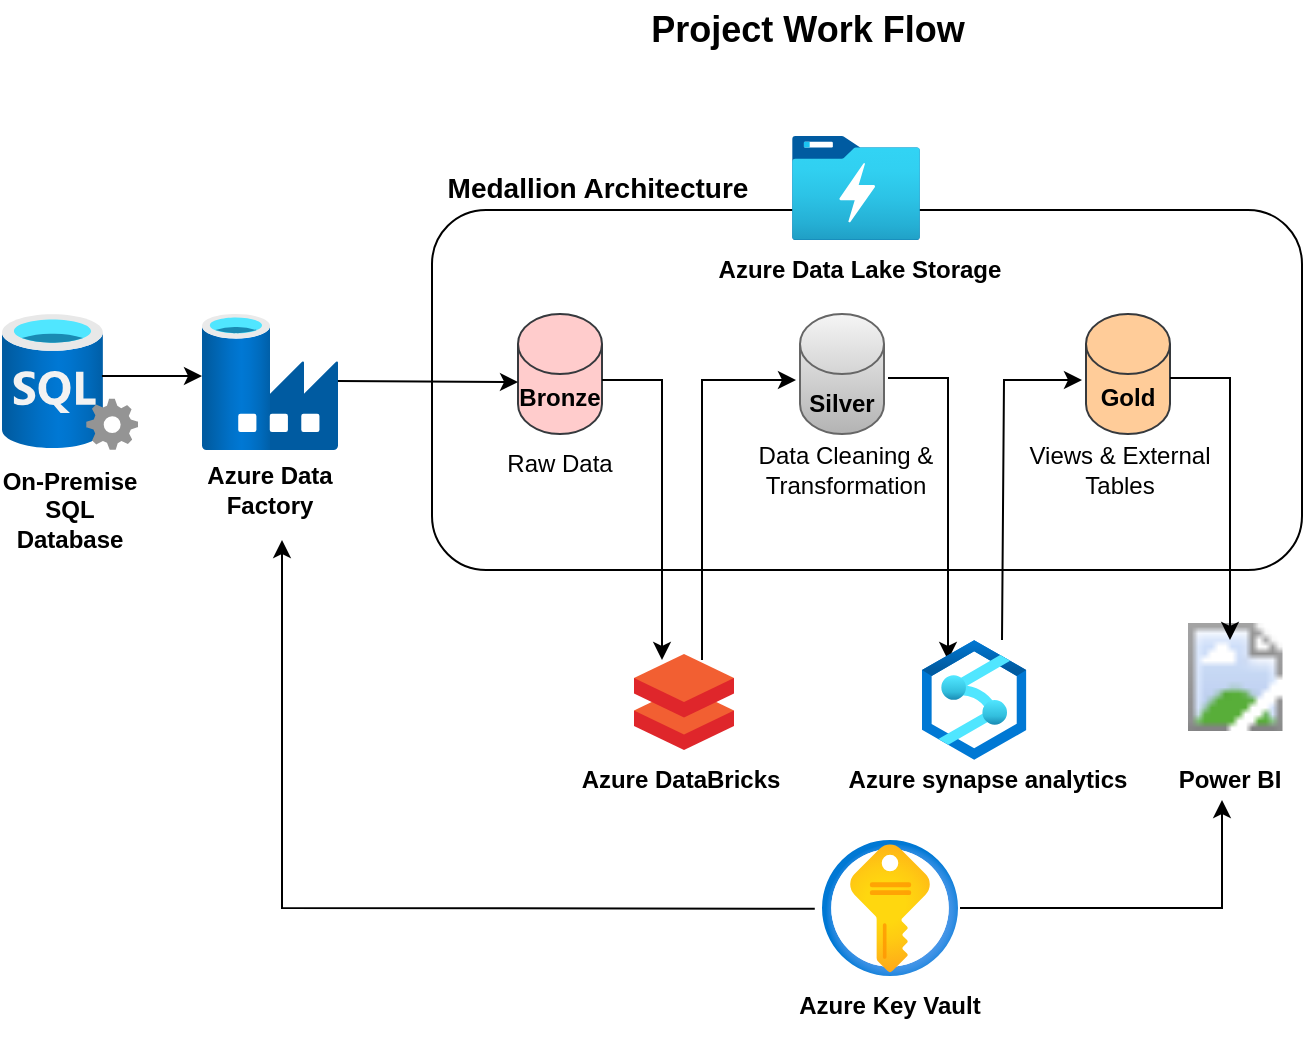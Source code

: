 <mxfile version="28.0.6">
  <diagram name="Page-1" id="9QT5jEyWIRjXVvZIH6pH">
    <mxGraphModel dx="1042" dy="626" grid="1" gridSize="10" guides="1" tooltips="1" connect="1" arrows="1" fold="1" page="1" pageScale="1" pageWidth="850" pageHeight="1100" math="0" shadow="0">
      <root>
        <mxCell id="0" />
        <mxCell id="1" parent="0" />
        <mxCell id="QoIOiyyWEtVSAl5BcgHo-1" value="" style="image;aspect=fixed;html=1;points=[];align=center;fontSize=12;image=img/lib/azure2/databases/SQL_Server.svg;" vertex="1" parent="1">
          <mxGeometry x="30" y="167" width="68" height="68" as="geometry" />
        </mxCell>
        <mxCell id="QoIOiyyWEtVSAl5BcgHo-2" value="&lt;b&gt;&lt;font style=&quot;font-size: 12px;&quot;&gt;On-Premise SQL Database&lt;/font&gt;&lt;/b&gt;" style="text;html=1;align=center;verticalAlign=middle;whiteSpace=wrap;rounded=0;" vertex="1" parent="1">
          <mxGeometry x="29" y="250" width="70" height="30" as="geometry" />
        </mxCell>
        <mxCell id="QoIOiyyWEtVSAl5BcgHo-3" value="&lt;b&gt;&lt;font style=&quot;font-size: 18px;&quot;&gt;Project Work Flow&lt;/font&gt;&lt;/b&gt;" style="text;html=1;align=center;verticalAlign=middle;whiteSpace=wrap;rounded=0;" vertex="1" parent="1">
          <mxGeometry x="343" y="10" width="180" height="30" as="geometry" />
        </mxCell>
        <mxCell id="QoIOiyyWEtVSAl5BcgHo-4" value="" style="rounded=1;whiteSpace=wrap;html=1;fillColor=none;" vertex="1" parent="1">
          <mxGeometry x="245" y="115" width="435" height="180" as="geometry" />
        </mxCell>
        <mxCell id="QoIOiyyWEtVSAl5BcgHo-5" value="&lt;b&gt;Azure Data Lake Storage&lt;/b&gt;" style="text;html=1;align=center;verticalAlign=middle;whiteSpace=wrap;rounded=0;" vertex="1" parent="1">
          <mxGeometry x="387" y="130" width="144" height="30" as="geometry" />
        </mxCell>
        <mxCell id="QoIOiyyWEtVSAl5BcgHo-6" value="" style="image;aspect=fixed;html=1;points=[];align=center;fontSize=12;image=img/lib/azure2/storage/Data_Lake_Storage_Gen1.svg;" vertex="1" parent="1">
          <mxGeometry x="425" y="78" width="64" height="52" as="geometry" />
        </mxCell>
        <mxCell id="QoIOiyyWEtVSAl5BcgHo-7" value="" style="shape=cylinder3;whiteSpace=wrap;html=1;boundedLbl=1;backgroundOutline=1;size=15;fillColor=#ffcccc;strokeColor=#36393d;" vertex="1" parent="1">
          <mxGeometry x="288" y="167" width="42" height="60" as="geometry" />
        </mxCell>
        <mxCell id="QoIOiyyWEtVSAl5BcgHo-8" value="&lt;b&gt;&lt;font style=&quot;font-size: 14px;&quot;&gt;Medallion Architecture&lt;/font&gt;&lt;/b&gt;" style="text;html=1;align=center;verticalAlign=middle;whiteSpace=wrap;rounded=0;" vertex="1" parent="1">
          <mxGeometry x="250" y="89" width="156" height="30" as="geometry" />
        </mxCell>
        <mxCell id="QoIOiyyWEtVSAl5BcgHo-9" value="&lt;b&gt;Bronze&lt;/b&gt;" style="text;html=1;align=center;verticalAlign=middle;whiteSpace=wrap;rounded=0;" vertex="1" parent="1">
          <mxGeometry x="279" y="194" width="60" height="30" as="geometry" />
        </mxCell>
        <mxCell id="QoIOiyyWEtVSAl5BcgHo-10" value="" style="shape=cylinder3;whiteSpace=wrap;html=1;boundedLbl=1;backgroundOutline=1;size=15;fillColor=#f5f5f5;strokeColor=#666666;gradientColor=#b3b3b3;" vertex="1" parent="1">
          <mxGeometry x="429" y="167" width="42" height="60" as="geometry" />
        </mxCell>
        <mxCell id="QoIOiyyWEtVSAl5BcgHo-11" value="&lt;b&gt;Silver&lt;/b&gt;" style="text;html=1;align=center;verticalAlign=middle;whiteSpace=wrap;rounded=0;" vertex="1" parent="1">
          <mxGeometry x="420" y="197" width="60" height="30" as="geometry" />
        </mxCell>
        <mxCell id="QoIOiyyWEtVSAl5BcgHo-12" value="Raw Data" style="text;html=1;align=center;verticalAlign=middle;whiteSpace=wrap;rounded=0;" vertex="1" parent="1">
          <mxGeometry x="279" y="227" width="60" height="30" as="geometry" />
        </mxCell>
        <mxCell id="QoIOiyyWEtVSAl5BcgHo-13" value="Data Cleaning &amp;amp; Transformation" style="text;html=1;align=center;verticalAlign=middle;whiteSpace=wrap;rounded=0;" vertex="1" parent="1">
          <mxGeometry x="392" y="230" width="120" height="30" as="geometry" />
        </mxCell>
        <mxCell id="QoIOiyyWEtVSAl5BcgHo-14" value="" style="shape=cylinder3;whiteSpace=wrap;html=1;boundedLbl=1;backgroundOutline=1;size=15;fillColor=#ffcc99;strokeColor=#36393d;" vertex="1" parent="1">
          <mxGeometry x="572" y="167" width="42" height="60" as="geometry" />
        </mxCell>
        <mxCell id="QoIOiyyWEtVSAl5BcgHo-15" value="Views &amp;amp; External Tables" style="text;html=1;align=center;verticalAlign=middle;whiteSpace=wrap;rounded=0;" vertex="1" parent="1">
          <mxGeometry x="529" y="230" width="120" height="30" as="geometry" />
        </mxCell>
        <mxCell id="QoIOiyyWEtVSAl5BcgHo-16" value="" style="image;aspect=fixed;html=1;points=[];align=center;fontSize=12;image=img/lib/azure2/databases/Data_Factory.svg;" vertex="1" parent="1">
          <mxGeometry x="130" y="167" width="68" height="68" as="geometry" />
        </mxCell>
        <mxCell id="QoIOiyyWEtVSAl5BcgHo-17" value="&lt;b&gt;Azure Data Factory&lt;/b&gt;" style="text;html=1;align=center;verticalAlign=middle;whiteSpace=wrap;rounded=0;" vertex="1" parent="1">
          <mxGeometry x="114" y="240" width="100" height="30" as="geometry" />
        </mxCell>
        <mxCell id="QoIOiyyWEtVSAl5BcgHo-18" value="" style="endArrow=classic;html=1;rounded=0;exitX=0.735;exitY=0.338;exitDx=0;exitDy=0;exitPerimeter=0;" edge="1" parent="1">
          <mxGeometry width="50" height="50" relative="1" as="geometry">
            <mxPoint x="79.98" y="197.984" as="sourcePoint" />
            <mxPoint x="130" y="198" as="targetPoint" />
          </mxGeometry>
        </mxCell>
        <mxCell id="QoIOiyyWEtVSAl5BcgHo-19" value="" style="endArrow=classic;html=1;rounded=0;exitX=0.735;exitY=0.338;exitDx=0;exitDy=0;exitPerimeter=0;" edge="1" parent="1">
          <mxGeometry width="50" height="50" relative="1" as="geometry">
            <mxPoint x="197.98" y="200.5" as="sourcePoint" />
            <mxPoint x="288" y="201" as="targetPoint" />
          </mxGeometry>
        </mxCell>
        <mxCell id="QoIOiyyWEtVSAl5BcgHo-21" value="" style="image;sketch=0;aspect=fixed;html=1;points=[];align=center;fontSize=12;image=img/lib/mscae/Databricks.svg;" vertex="1" parent="1">
          <mxGeometry x="346" y="337" width="50" height="48" as="geometry" />
        </mxCell>
        <mxCell id="QoIOiyyWEtVSAl5BcgHo-22" value="" style="endArrow=classic;html=1;rounded=0;" edge="1" parent="1">
          <mxGeometry width="50" height="50" relative="1" as="geometry">
            <mxPoint x="330" y="200" as="sourcePoint" />
            <mxPoint x="360" y="340" as="targetPoint" />
            <Array as="points">
              <mxPoint x="360" y="200" />
              <mxPoint x="360" y="270" />
            </Array>
          </mxGeometry>
        </mxCell>
        <mxCell id="QoIOiyyWEtVSAl5BcgHo-24" value="&lt;b&gt;Azure DataBricks&lt;/b&gt;" style="text;html=1;align=center;verticalAlign=middle;whiteSpace=wrap;rounded=0;" vertex="1" parent="1">
          <mxGeometry x="314" y="385" width="111" height="30" as="geometry" />
        </mxCell>
        <mxCell id="QoIOiyyWEtVSAl5BcgHo-25" value="" style="endArrow=classic;html=1;rounded=0;" edge="1" parent="1">
          <mxGeometry width="50" height="50" relative="1" as="geometry">
            <mxPoint x="380" y="340" as="sourcePoint" />
            <mxPoint x="427" y="200" as="targetPoint" />
            <Array as="points">
              <mxPoint x="380" y="200" />
            </Array>
          </mxGeometry>
        </mxCell>
        <mxCell id="QoIOiyyWEtVSAl5BcgHo-26" value="" style="endArrow=classic;html=1;rounded=0;" edge="1" parent="1">
          <mxGeometry width="50" height="50" relative="1" as="geometry">
            <mxPoint x="473" y="199" as="sourcePoint" />
            <mxPoint x="503" y="340" as="targetPoint" />
            <Array as="points">
              <mxPoint x="503" y="199" />
              <mxPoint x="503" y="269" />
            </Array>
          </mxGeometry>
        </mxCell>
        <mxCell id="QoIOiyyWEtVSAl5BcgHo-27" value="" style="image;aspect=fixed;html=1;points=[];align=center;fontSize=12;image=img/lib/azure2/databases/Azure_Synapse_Analytics.svg;" vertex="1" parent="1">
          <mxGeometry x="490" y="330" width="52.18" height="60" as="geometry" />
        </mxCell>
        <mxCell id="QoIOiyyWEtVSAl5BcgHo-28" value="&lt;b&gt;Azure synapse analytics&lt;/b&gt;" style="text;html=1;align=center;verticalAlign=middle;whiteSpace=wrap;rounded=0;" vertex="1" parent="1">
          <mxGeometry x="448" y="385" width="150" height="30" as="geometry" />
        </mxCell>
        <mxCell id="QoIOiyyWEtVSAl5BcgHo-29" value="" style="endArrow=classic;html=1;rounded=0;" edge="1" parent="1">
          <mxGeometry width="50" height="50" relative="1" as="geometry">
            <mxPoint x="530" y="330" as="sourcePoint" />
            <mxPoint x="570" y="200" as="targetPoint" />
            <Array as="points">
              <mxPoint x="531" y="200" />
            </Array>
          </mxGeometry>
        </mxCell>
        <mxCell id="QoIOiyyWEtVSAl5BcgHo-31" value="&lt;b&gt;Gold&lt;/b&gt;" style="text;html=1;align=center;verticalAlign=middle;whiteSpace=wrap;rounded=0;" vertex="1" parent="1">
          <mxGeometry x="563" y="194" width="60" height="30" as="geometry" />
        </mxCell>
        <mxCell id="QoIOiyyWEtVSAl5BcgHo-32" value="" style="image;aspect=fixed;html=1;points=[];align=center;fontSize=12;image=img/lib/azure2/power_platform/PowerBI.svg;" vertex="1" parent="1">
          <mxGeometry x="623" y="317" width="47.25" height="63" as="geometry" />
        </mxCell>
        <mxCell id="QoIOiyyWEtVSAl5BcgHo-33" value="&lt;b&gt;Power BI&lt;/b&gt;" style="text;html=1;align=center;verticalAlign=middle;whiteSpace=wrap;rounded=0;" vertex="1" parent="1">
          <mxGeometry x="614" y="385" width="60" height="30" as="geometry" />
        </mxCell>
        <mxCell id="QoIOiyyWEtVSAl5BcgHo-34" value="" style="endArrow=classic;html=1;rounded=0;" edge="1" parent="1">
          <mxGeometry width="50" height="50" relative="1" as="geometry">
            <mxPoint x="614" y="199" as="sourcePoint" />
            <mxPoint x="644" y="330" as="targetPoint" />
            <Array as="points">
              <mxPoint x="644" y="199" />
              <mxPoint x="644" y="269" />
            </Array>
          </mxGeometry>
        </mxCell>
        <mxCell id="QoIOiyyWEtVSAl5BcgHo-35" value="" style="image;aspect=fixed;html=1;points=[];align=center;fontSize=12;image=img/lib/azure2/security/Key_Vaults.svg;" vertex="1" parent="1">
          <mxGeometry x="440" y="430" width="68" height="68" as="geometry" />
        </mxCell>
        <mxCell id="QoIOiyyWEtVSAl5BcgHo-36" value="&lt;b&gt;Azure Key Vault&lt;/b&gt;" style="text;html=1;align=center;verticalAlign=middle;whiteSpace=wrap;rounded=0;" vertex="1" parent="1">
          <mxGeometry x="424" y="498" width="100" height="30" as="geometry" />
        </mxCell>
        <mxCell id="QoIOiyyWEtVSAl5BcgHo-37" value="" style="endArrow=classic;html=1;rounded=0;exitX=-0.053;exitY=0.506;exitDx=0;exitDy=0;exitPerimeter=0;" edge="1" parent="1" source="QoIOiyyWEtVSAl5BcgHo-35">
          <mxGeometry width="50" height="50" relative="1" as="geometry">
            <mxPoint x="120" y="370" as="sourcePoint" />
            <mxPoint x="170" y="280" as="targetPoint" />
            <Array as="points">
              <mxPoint x="170" y="464" />
            </Array>
          </mxGeometry>
        </mxCell>
        <mxCell id="QoIOiyyWEtVSAl5BcgHo-38" value="" style="endArrow=classic;html=1;rounded=0;" edge="1" parent="1">
          <mxGeometry width="50" height="50" relative="1" as="geometry">
            <mxPoint x="509" y="464" as="sourcePoint" />
            <mxPoint x="640" y="410" as="targetPoint" />
            <Array as="points">
              <mxPoint x="640" y="464" />
              <mxPoint x="640" y="430" />
            </Array>
          </mxGeometry>
        </mxCell>
      </root>
    </mxGraphModel>
  </diagram>
</mxfile>
